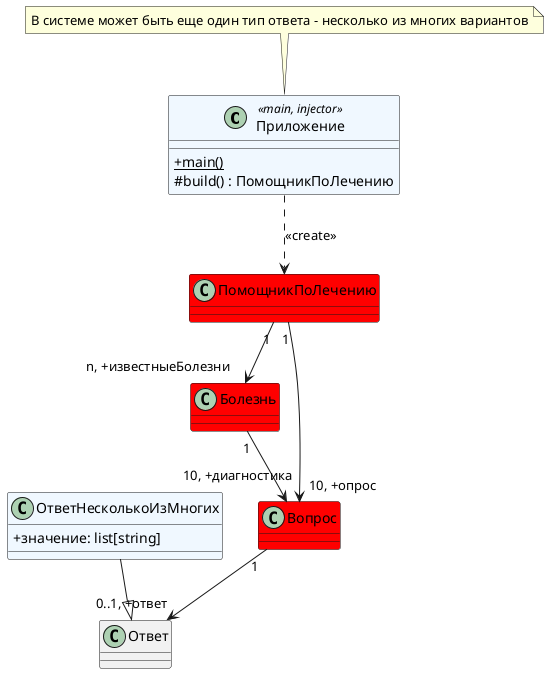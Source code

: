 @startuml base
skinparam classAttributeIconSize 0


class Приложение <<main, injector>> {
    + {static} main()
    # build() : ПомощникПоЛечению
}
class Приложение #aliceblue
note top
В системе может быть еще один тип ответа - несколько из многих вариантов
end note
Приложение ..> ПомощникПоЛечению : <<create>>

class Болезнь {
}
Болезнь "1" --> "10, +диагностика" Вопрос
ПомощникПоЛечению "1" --> "n, +известныеБолезни" Болезнь

class Вопрос {
}
ПомощникПоЛечению "1" --> "10, +опрос" Вопрос

class Ответ {
}
class Ответ {
}
Вопрос "1" --> "0..1, +ответ" Ответ

class ОтветНесколькоИзМногих {
    + значение: list[string]
}
ОтветНесколькоИзМногих --|> Ответ

class ОтветНесколькоИзМногих #aliceblue
class ПомощникПоЛечению #red
class Вопрос #red
class Болезнь #red


@enduml